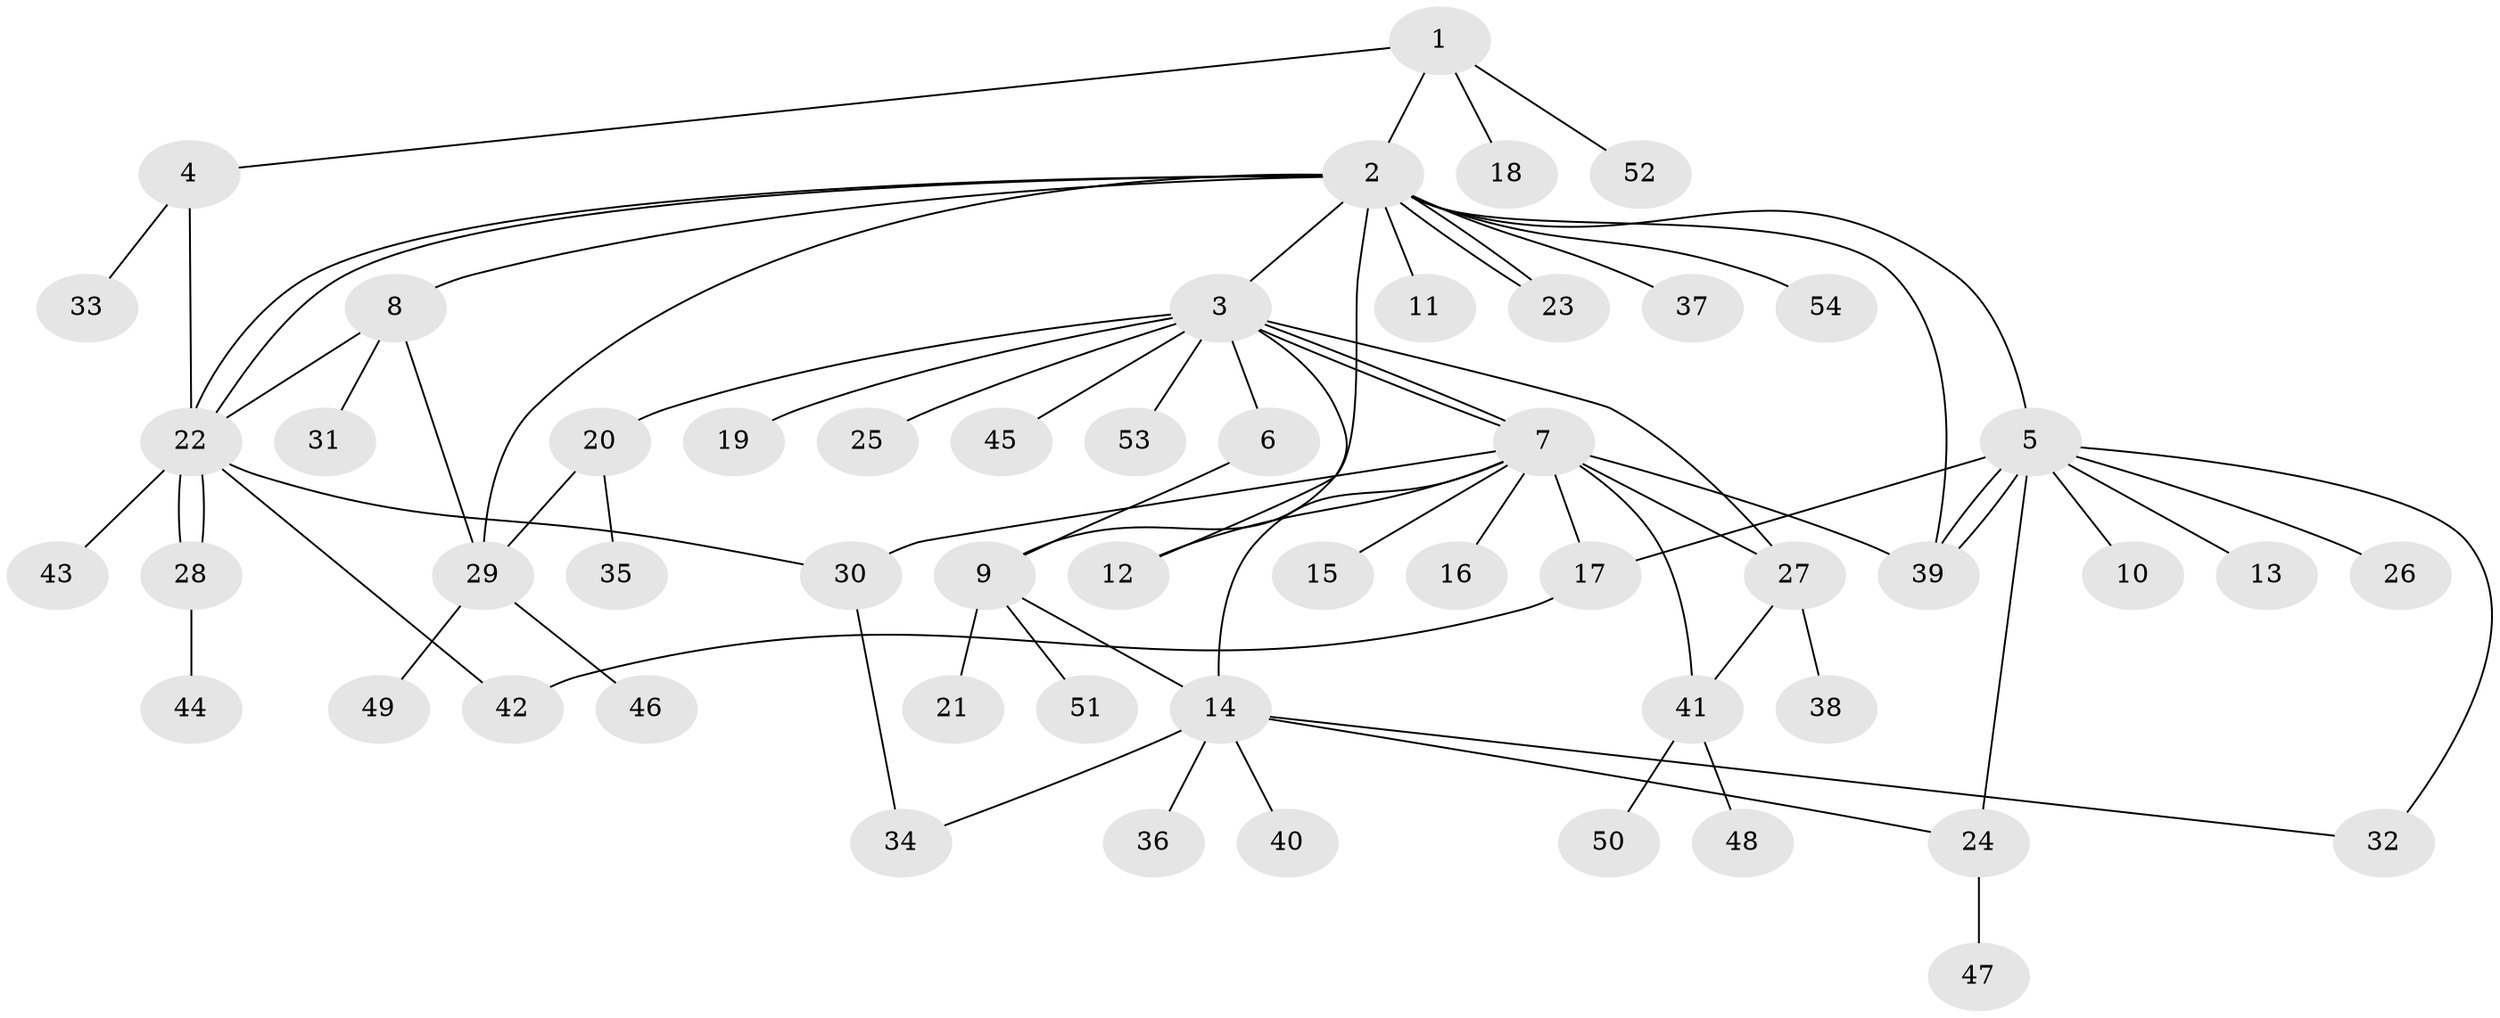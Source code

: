 // Generated by graph-tools (version 1.1) at 2025/11/02/27/25 16:11:14]
// undirected, 54 vertices, 75 edges
graph export_dot {
graph [start="1"]
  node [color=gray90,style=filled];
  1;
  2;
  3;
  4;
  5;
  6;
  7;
  8;
  9;
  10;
  11;
  12;
  13;
  14;
  15;
  16;
  17;
  18;
  19;
  20;
  21;
  22;
  23;
  24;
  25;
  26;
  27;
  28;
  29;
  30;
  31;
  32;
  33;
  34;
  35;
  36;
  37;
  38;
  39;
  40;
  41;
  42;
  43;
  44;
  45;
  46;
  47;
  48;
  49;
  50;
  51;
  52;
  53;
  54;
  1 -- 2;
  1 -- 4;
  1 -- 18;
  1 -- 52;
  2 -- 3;
  2 -- 5;
  2 -- 8;
  2 -- 9;
  2 -- 11;
  2 -- 22;
  2 -- 22;
  2 -- 23;
  2 -- 23;
  2 -- 29;
  2 -- 37;
  2 -- 39;
  2 -- 54;
  3 -- 6;
  3 -- 7;
  3 -- 7;
  3 -- 12;
  3 -- 19;
  3 -- 20;
  3 -- 25;
  3 -- 27;
  3 -- 45;
  3 -- 53;
  4 -- 22;
  4 -- 33;
  5 -- 10;
  5 -- 13;
  5 -- 17;
  5 -- 24;
  5 -- 26;
  5 -- 32;
  5 -- 39;
  5 -- 39;
  6 -- 9;
  7 -- 12;
  7 -- 14;
  7 -- 15;
  7 -- 16;
  7 -- 17;
  7 -- 27;
  7 -- 30;
  7 -- 39;
  7 -- 41;
  8 -- 22;
  8 -- 29;
  8 -- 31;
  9 -- 14;
  9 -- 21;
  9 -- 51;
  14 -- 24;
  14 -- 32;
  14 -- 34;
  14 -- 36;
  14 -- 40;
  17 -- 42;
  20 -- 29;
  20 -- 35;
  22 -- 28;
  22 -- 28;
  22 -- 30;
  22 -- 42;
  22 -- 43;
  24 -- 47;
  27 -- 38;
  27 -- 41;
  28 -- 44;
  29 -- 46;
  29 -- 49;
  30 -- 34;
  41 -- 48;
  41 -- 50;
}
